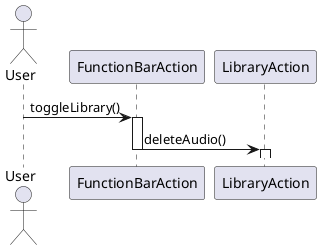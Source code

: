 @startuml
actor User

User -> FunctionBarAction: toggleLibrary()
activate FunctionBarAction
FunctionBarAction -> LibraryAction: deleteAudio()
deactivate FunctionBarAction
activate LibraryAction
@enduml